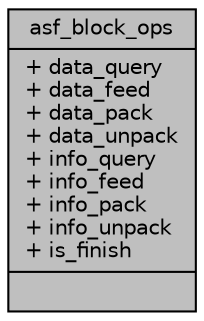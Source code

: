 digraph "asf_block_ops"
{
 // INTERACTIVE_SVG=YES
 // LATEX_PDF_SIZE
  bgcolor="transparent";
  edge [fontname="Helvetica",fontsize="10",labelfontname="Helvetica",labelfontsize="10"];
  node [fontname="Helvetica",fontsize="10",shape=record];
  Node1 [label="{asf_block_ops\n|+ data_query\l+ data_feed\l+ data_pack\l+ data_unpack\l+ info_query\l+ info_feed\l+ info_pack\l+ info_unpack\l+ is_finish\l|}",height=0.2,width=0.4,color="black", fillcolor="grey75", style="filled", fontcolor="black",tooltip=" "];
}
